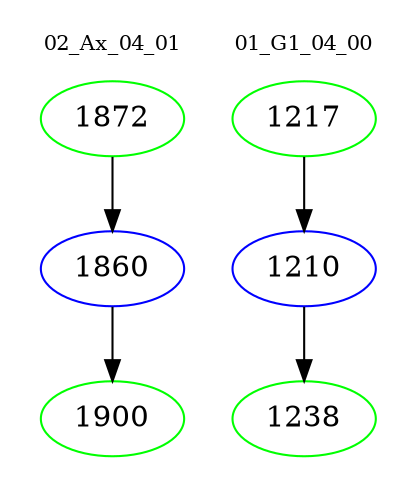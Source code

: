 digraph{
subgraph cluster_0 {
color = white
label = "02_Ax_04_01";
fontsize=10;
T0_1872 [label="1872", color="green"]
T0_1872 -> T0_1860 [color="black"]
T0_1860 [label="1860", color="blue"]
T0_1860 -> T0_1900 [color="black"]
T0_1900 [label="1900", color="green"]
}
subgraph cluster_1 {
color = white
label = "01_G1_04_00";
fontsize=10;
T1_1217 [label="1217", color="green"]
T1_1217 -> T1_1210 [color="black"]
T1_1210 [label="1210", color="blue"]
T1_1210 -> T1_1238 [color="black"]
T1_1238 [label="1238", color="green"]
}
}
